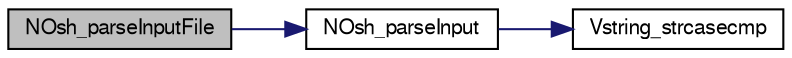 digraph "NOsh_parseInputFile"
{
  edge [fontname="FreeSans",fontsize="10",labelfontname="FreeSans",labelfontsize="10"];
  node [fontname="FreeSans",fontsize="10",shape=record];
  rankdir="LR";
  Node1 [label="NOsh_parseInputFile",height=0.2,width=0.4,color="black", fillcolor="grey75", style="filled" fontcolor="black"];
  Node1 -> Node2 [color="midnightblue",fontsize="10",style="solid",fontname="FreeSans"];
  Node2 [label="NOsh_parseInput",height=0.2,width=0.4,color="black", fillcolor="white", style="filled",URL="$group___n_osh.html#ga663ba31a41ef988c632cda964947c2fb",tooltip="Parse an input file from a socket."];
  Node2 -> Node3 [color="midnightblue",fontsize="10",style="solid",fontname="FreeSans"];
  Node3 [label="Vstring_strcasecmp",height=0.2,width=0.4,color="black", fillcolor="white", style="filled",URL="$group___vstring.html#ga8dd2348150c70288ebb00c8eb0b847e0",tooltip="Case-insensitive string comparison (BSD standard)"];
}
